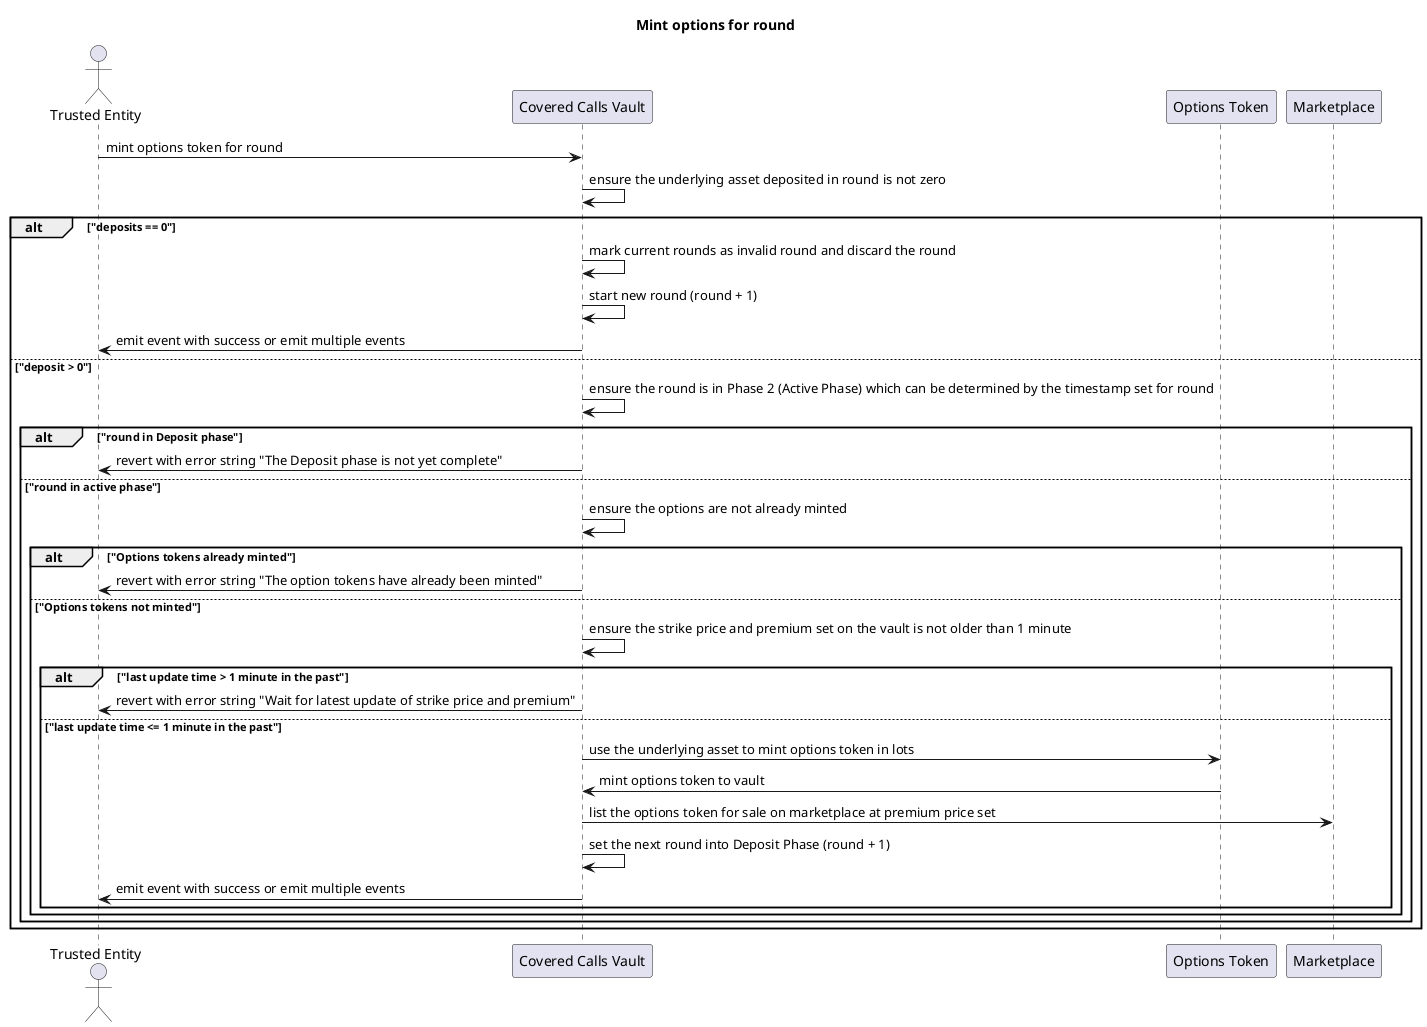 @startuml "mint_options"

title "Mint options for round"

actor "Trusted Entity" as trusted
participant "Covered Calls Vault" as vault
participant "Options Token" as otoken
participant "Marketplace" as marketplace

trusted -> vault: mint options token for round
vault -> vault: ensure the underlying asset deposited in round is not zero
alt "deposits == 0"
    vault -> vault: mark current rounds as invalid round and discard the round
    vault -> vault: start new round (round + 1)
    vault -> trusted: emit event with success or emit multiple events
else "deposit > 0"
    vault -> vault: ensure the round is in Phase 2 (Active Phase) which can be determined by the timestamp set for round
    alt "round in Deposit phase"
        vault -> trusted: revert with error string "The Deposit phase is not yet complete"
    else "round in active phase"
        vault -> vault: ensure the options are not already minted
        alt "Options tokens already minted"
            vault -> trusted: revert with error string "The option tokens have already been minted"
        else "Options tokens not minted"
            vault -> vault: ensure the strike price and premium set on the vault is not older than 1 minute
            alt "last update time > 1 minute in the past"
                vault -> trusted: revert with error string "Wait for latest update of strike price and premium"
            else "last update time <= 1 minute in the past"
                vault -> otoken: use the underlying asset to mint options token in lots
                otoken -> vault: mint options token to vault
                vault -> marketplace: list the options token for sale on marketplace at premium price set
                vault -> vault: set the next round into Deposit Phase (round + 1)
                vault -> trusted: emit event with success or emit multiple events
            end
        end
    end
end

@enduml